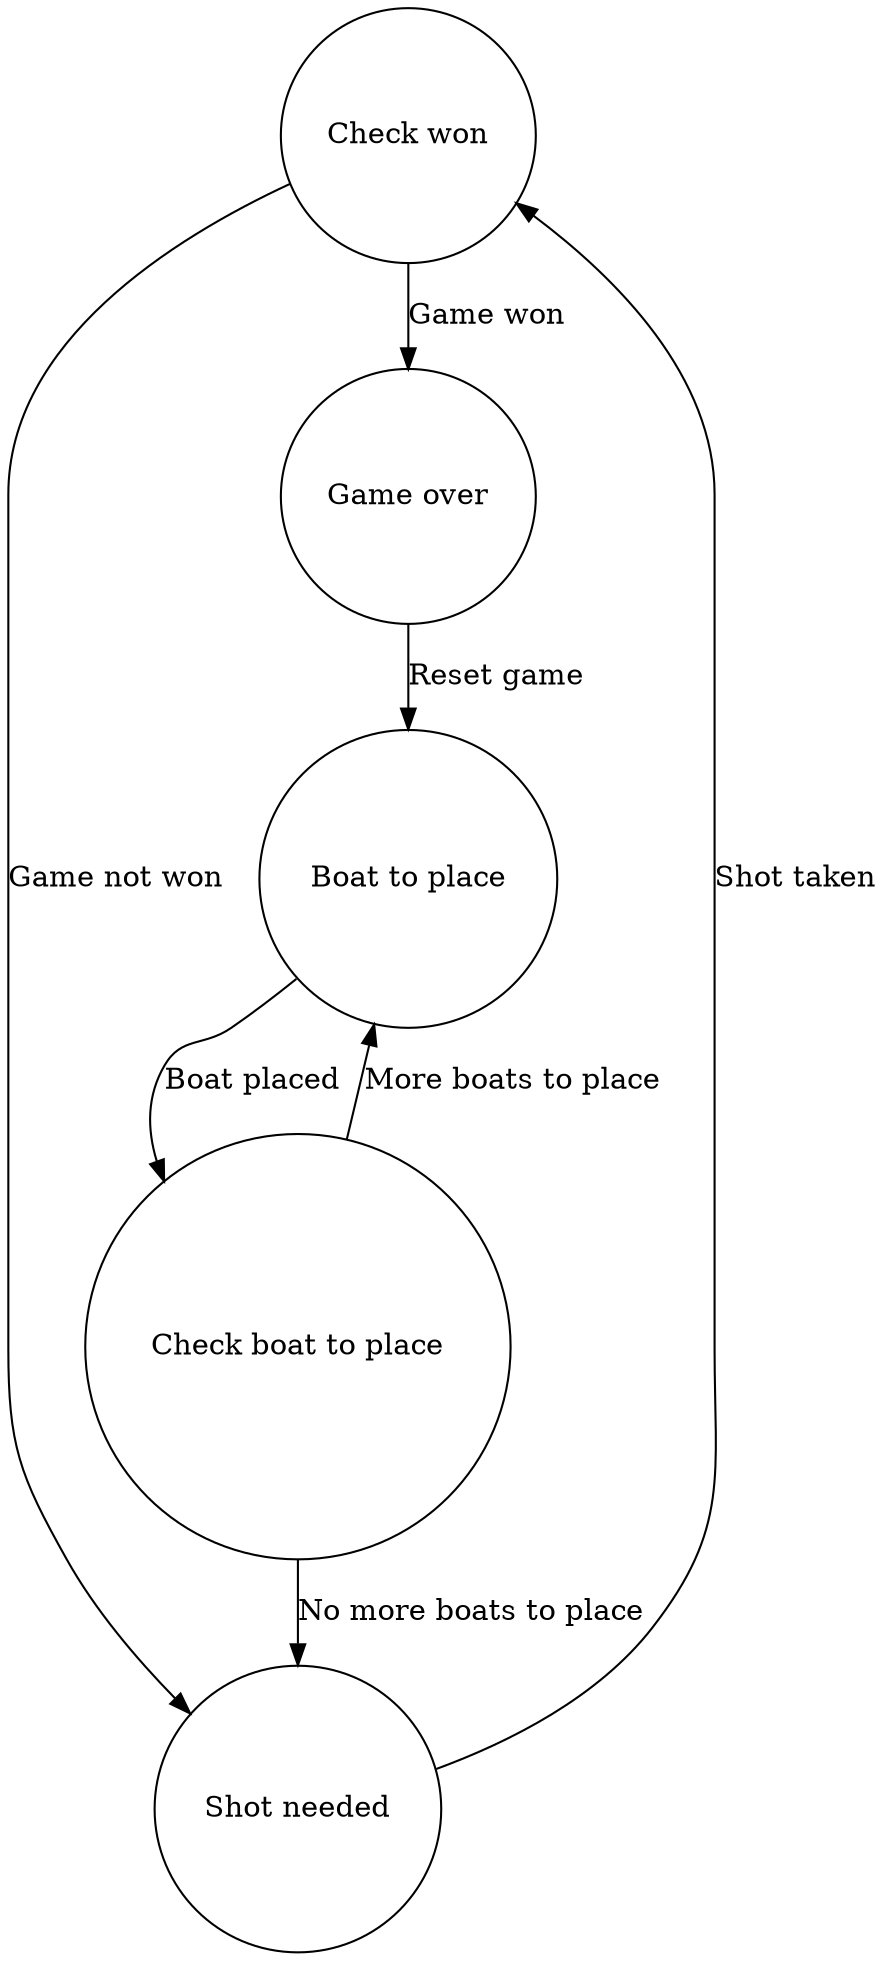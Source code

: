 digraph "{unnamed_FSM}" {
  node [ shape = circle ] "Check won"
  node [ shape = circle ] "Boat to place"
  node [ shape = circle ] "Check boat to place"
  node [ shape = circle ] "Shot needed"
  node [ shape = circle ] "Game over"
  "Boat to place" -> "Check boat to place" [ label = "Boat placed" ]
  "Shot needed" -> "Check won" [ label = "Shot taken" ]
  "Check won" -> "Game over" [ label = "Game won" ]
  "Check boat to place" -> "Boat to place" [ label = "More boats to place" ]
  "Check boat to place" -> "Shot needed" [ label = "No more boats to place" ]
  "Check won" -> "Shot needed" [ label = "Game not won" ]
  "Game over" -> "Boat to place" [ label = "Reset game" ]
}
